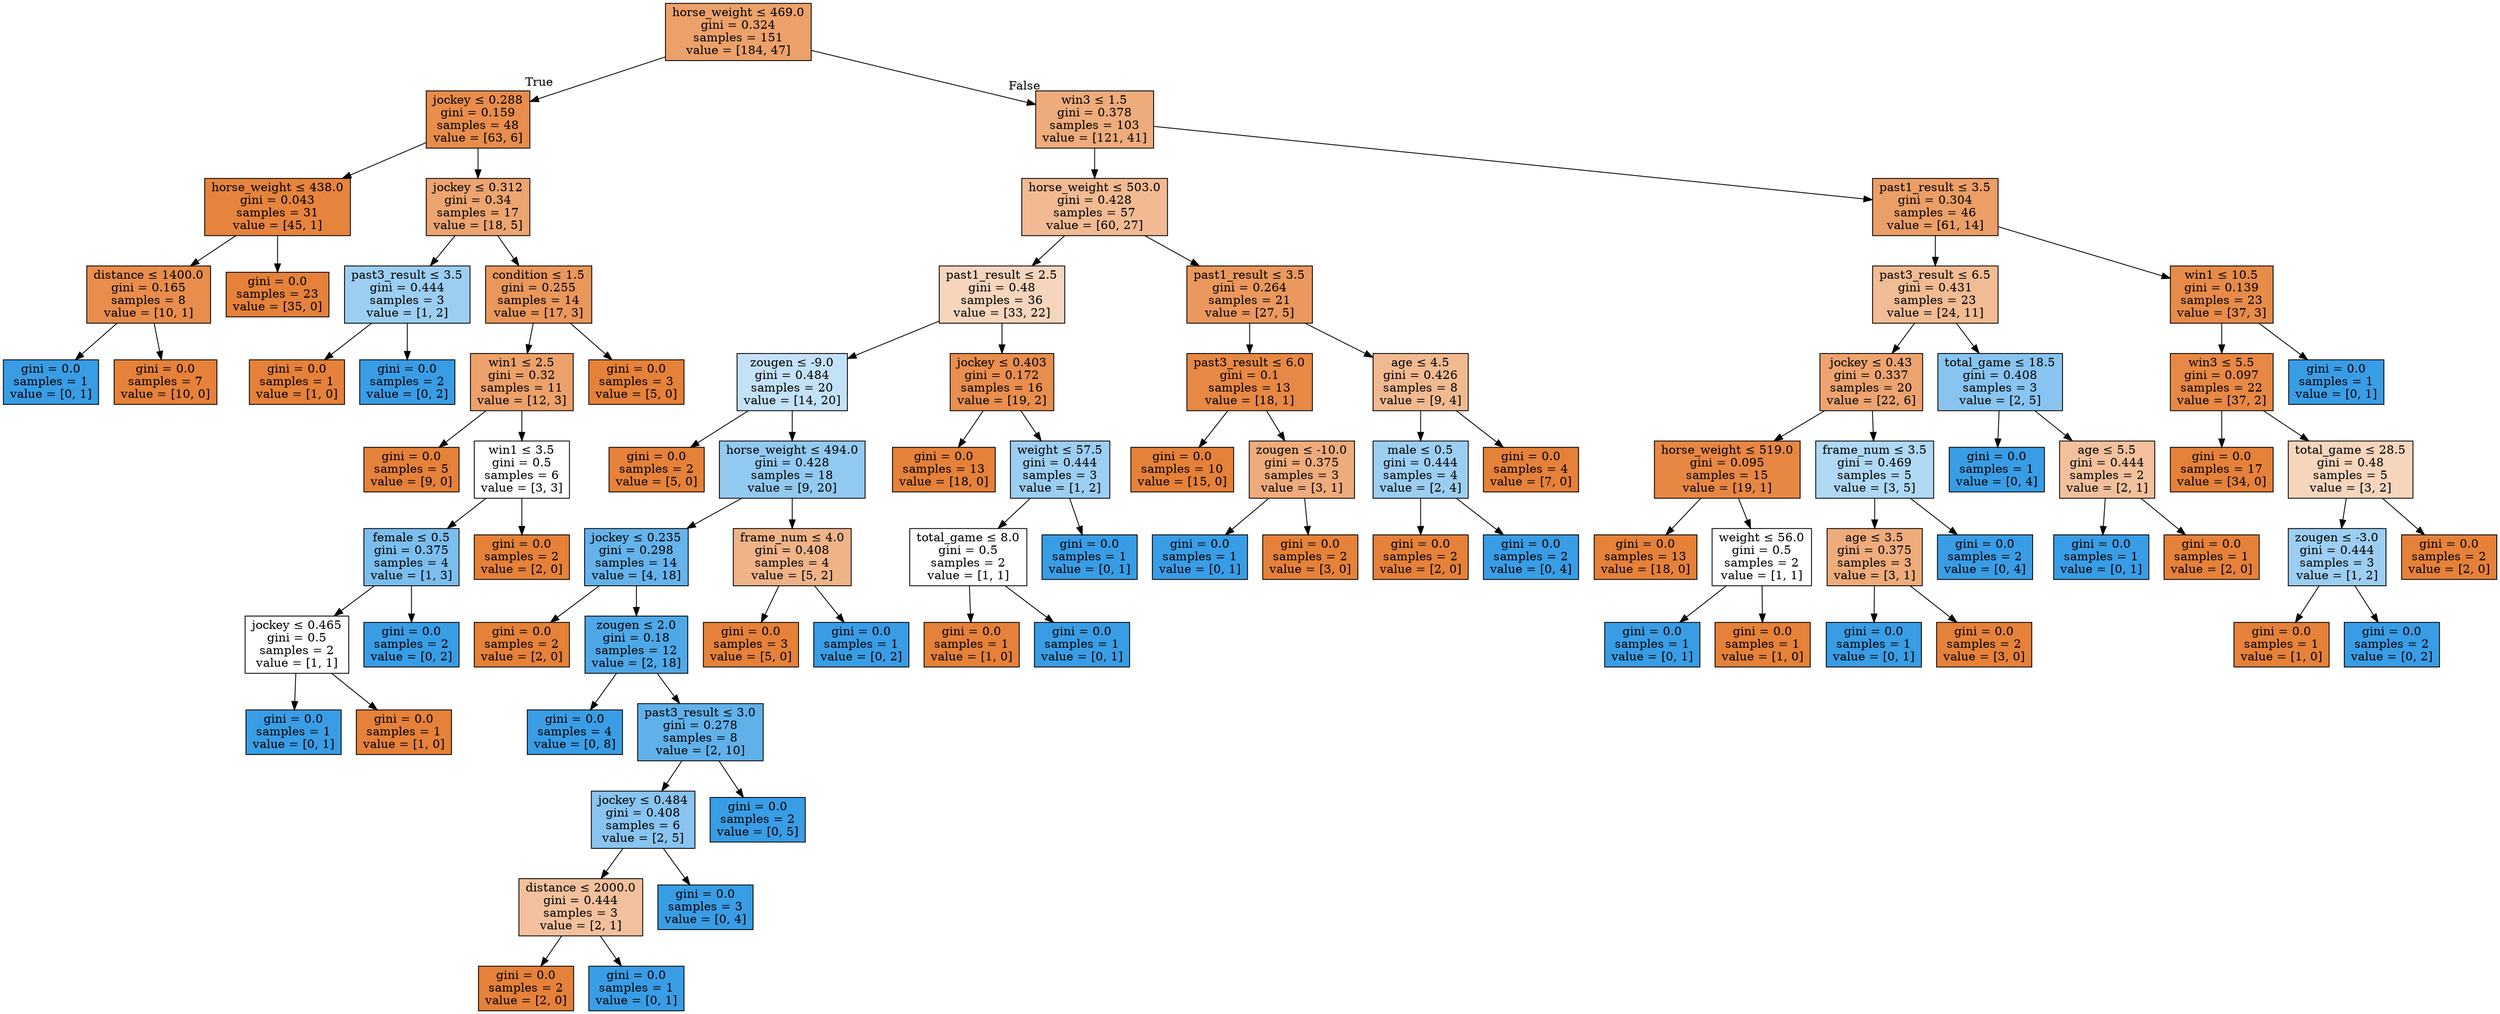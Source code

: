 digraph Tree {
node [shape=box, style="filled", color="black"] ;
0 [label=<horse_weight &le; 469.0<br/>gini = 0.324<br/>samples = 151<br/>value = [184, 47]>, fillcolor="#e58139be"] ;
1 [label=<jockey &le; 0.288<br/>gini = 0.159<br/>samples = 48<br/>value = [63, 6]>, fillcolor="#e58139e7"] ;
0 -> 1 [labeldistance=2.5, labelangle=45, headlabel="True"] ;
2 [label=<horse_weight &le; 438.0<br/>gini = 0.043<br/>samples = 31<br/>value = [45, 1]>, fillcolor="#e58139f9"] ;
1 -> 2 ;
3 [label=<distance &le; 1400.0<br/>gini = 0.165<br/>samples = 8<br/>value = [10, 1]>, fillcolor="#e58139e6"] ;
2 -> 3 ;
4 [label=<gini = 0.0<br/>samples = 1<br/>value = [0, 1]>, fillcolor="#399de5ff"] ;
3 -> 4 ;
5 [label=<gini = 0.0<br/>samples = 7<br/>value = [10, 0]>, fillcolor="#e58139ff"] ;
3 -> 5 ;
6 [label=<gini = 0.0<br/>samples = 23<br/>value = [35, 0]>, fillcolor="#e58139ff"] ;
2 -> 6 ;
7 [label=<jockey &le; 0.312<br/>gini = 0.34<br/>samples = 17<br/>value = [18, 5]>, fillcolor="#e58139b8"] ;
1 -> 7 ;
8 [label=<past3_result &le; 3.5<br/>gini = 0.444<br/>samples = 3<br/>value = [1, 2]>, fillcolor="#399de57f"] ;
7 -> 8 ;
9 [label=<gini = 0.0<br/>samples = 1<br/>value = [1, 0]>, fillcolor="#e58139ff"] ;
8 -> 9 ;
10 [label=<gini = 0.0<br/>samples = 2<br/>value = [0, 2]>, fillcolor="#399de5ff"] ;
8 -> 10 ;
11 [label=<condition &le; 1.5<br/>gini = 0.255<br/>samples = 14<br/>value = [17, 3]>, fillcolor="#e58139d2"] ;
7 -> 11 ;
12 [label=<win1 &le; 2.5<br/>gini = 0.32<br/>samples = 11<br/>value = [12, 3]>, fillcolor="#e58139bf"] ;
11 -> 12 ;
13 [label=<gini = 0.0<br/>samples = 5<br/>value = [9, 0]>, fillcolor="#e58139ff"] ;
12 -> 13 ;
14 [label=<win1 &le; 3.5<br/>gini = 0.5<br/>samples = 6<br/>value = [3, 3]>, fillcolor="#e5813900"] ;
12 -> 14 ;
15 [label=<female &le; 0.5<br/>gini = 0.375<br/>samples = 4<br/>value = [1, 3]>, fillcolor="#399de5aa"] ;
14 -> 15 ;
16 [label=<jockey &le; 0.465<br/>gini = 0.5<br/>samples = 2<br/>value = [1, 1]>, fillcolor="#e5813900"] ;
15 -> 16 ;
17 [label=<gini = 0.0<br/>samples = 1<br/>value = [0, 1]>, fillcolor="#399de5ff"] ;
16 -> 17 ;
18 [label=<gini = 0.0<br/>samples = 1<br/>value = [1, 0]>, fillcolor="#e58139ff"] ;
16 -> 18 ;
19 [label=<gini = 0.0<br/>samples = 2<br/>value = [0, 2]>, fillcolor="#399de5ff"] ;
15 -> 19 ;
20 [label=<gini = 0.0<br/>samples = 2<br/>value = [2, 0]>, fillcolor="#e58139ff"] ;
14 -> 20 ;
21 [label=<gini = 0.0<br/>samples = 3<br/>value = [5, 0]>, fillcolor="#e58139ff"] ;
11 -> 21 ;
22 [label=<win3 &le; 1.5<br/>gini = 0.378<br/>samples = 103<br/>value = [121, 41]>, fillcolor="#e58139a9"] ;
0 -> 22 [labeldistance=2.5, labelangle=-45, headlabel="False"] ;
23 [label=<horse_weight &le; 503.0<br/>gini = 0.428<br/>samples = 57<br/>value = [60, 27]>, fillcolor="#e581398c"] ;
22 -> 23 ;
24 [label=<past1_result &le; 2.5<br/>gini = 0.48<br/>samples = 36<br/>value = [33, 22]>, fillcolor="#e5813955"] ;
23 -> 24 ;
25 [label=<zougen &le; -9.0<br/>gini = 0.484<br/>samples = 20<br/>value = [14, 20]>, fillcolor="#399de54d"] ;
24 -> 25 ;
26 [label=<gini = 0.0<br/>samples = 2<br/>value = [5, 0]>, fillcolor="#e58139ff"] ;
25 -> 26 ;
27 [label=<horse_weight &le; 494.0<br/>gini = 0.428<br/>samples = 18<br/>value = [9, 20]>, fillcolor="#399de58c"] ;
25 -> 27 ;
28 [label=<jockey &le; 0.235<br/>gini = 0.298<br/>samples = 14<br/>value = [4, 18]>, fillcolor="#399de5c6"] ;
27 -> 28 ;
29 [label=<gini = 0.0<br/>samples = 2<br/>value = [2, 0]>, fillcolor="#e58139ff"] ;
28 -> 29 ;
30 [label=<zougen &le; 2.0<br/>gini = 0.18<br/>samples = 12<br/>value = [2, 18]>, fillcolor="#399de5e3"] ;
28 -> 30 ;
31 [label=<gini = 0.0<br/>samples = 4<br/>value = [0, 8]>, fillcolor="#399de5ff"] ;
30 -> 31 ;
32 [label=<past3_result &le; 3.0<br/>gini = 0.278<br/>samples = 8<br/>value = [2, 10]>, fillcolor="#399de5cc"] ;
30 -> 32 ;
33 [label=<jockey &le; 0.484<br/>gini = 0.408<br/>samples = 6<br/>value = [2, 5]>, fillcolor="#399de599"] ;
32 -> 33 ;
34 [label=<distance &le; 2000.0<br/>gini = 0.444<br/>samples = 3<br/>value = [2, 1]>, fillcolor="#e581397f"] ;
33 -> 34 ;
35 [label=<gini = 0.0<br/>samples = 2<br/>value = [2, 0]>, fillcolor="#e58139ff"] ;
34 -> 35 ;
36 [label=<gini = 0.0<br/>samples = 1<br/>value = [0, 1]>, fillcolor="#399de5ff"] ;
34 -> 36 ;
37 [label=<gini = 0.0<br/>samples = 3<br/>value = [0, 4]>, fillcolor="#399de5ff"] ;
33 -> 37 ;
38 [label=<gini = 0.0<br/>samples = 2<br/>value = [0, 5]>, fillcolor="#399de5ff"] ;
32 -> 38 ;
39 [label=<frame_num &le; 4.0<br/>gini = 0.408<br/>samples = 4<br/>value = [5, 2]>, fillcolor="#e5813999"] ;
27 -> 39 ;
40 [label=<gini = 0.0<br/>samples = 3<br/>value = [5, 0]>, fillcolor="#e58139ff"] ;
39 -> 40 ;
41 [label=<gini = 0.0<br/>samples = 1<br/>value = [0, 2]>, fillcolor="#399de5ff"] ;
39 -> 41 ;
42 [label=<jockey &le; 0.403<br/>gini = 0.172<br/>samples = 16<br/>value = [19, 2]>, fillcolor="#e58139e4"] ;
24 -> 42 ;
43 [label=<gini = 0.0<br/>samples = 13<br/>value = [18, 0]>, fillcolor="#e58139ff"] ;
42 -> 43 ;
44 [label=<weight &le; 57.5<br/>gini = 0.444<br/>samples = 3<br/>value = [1, 2]>, fillcolor="#399de57f"] ;
42 -> 44 ;
45 [label=<total_game &le; 8.0<br/>gini = 0.5<br/>samples = 2<br/>value = [1, 1]>, fillcolor="#e5813900"] ;
44 -> 45 ;
46 [label=<gini = 0.0<br/>samples = 1<br/>value = [1, 0]>, fillcolor="#e58139ff"] ;
45 -> 46 ;
47 [label=<gini = 0.0<br/>samples = 1<br/>value = [0, 1]>, fillcolor="#399de5ff"] ;
45 -> 47 ;
48 [label=<gini = 0.0<br/>samples = 1<br/>value = [0, 1]>, fillcolor="#399de5ff"] ;
44 -> 48 ;
49 [label=<past1_result &le; 3.5<br/>gini = 0.264<br/>samples = 21<br/>value = [27, 5]>, fillcolor="#e58139d0"] ;
23 -> 49 ;
50 [label=<past3_result &le; 6.0<br/>gini = 0.1<br/>samples = 13<br/>value = [18, 1]>, fillcolor="#e58139f1"] ;
49 -> 50 ;
51 [label=<gini = 0.0<br/>samples = 10<br/>value = [15, 0]>, fillcolor="#e58139ff"] ;
50 -> 51 ;
52 [label=<zougen &le; -10.0<br/>gini = 0.375<br/>samples = 3<br/>value = [3, 1]>, fillcolor="#e58139aa"] ;
50 -> 52 ;
53 [label=<gini = 0.0<br/>samples = 1<br/>value = [0, 1]>, fillcolor="#399de5ff"] ;
52 -> 53 ;
54 [label=<gini = 0.0<br/>samples = 2<br/>value = [3, 0]>, fillcolor="#e58139ff"] ;
52 -> 54 ;
55 [label=<age &le; 4.5<br/>gini = 0.426<br/>samples = 8<br/>value = [9, 4]>, fillcolor="#e581398e"] ;
49 -> 55 ;
56 [label=<male &le; 0.5<br/>gini = 0.444<br/>samples = 4<br/>value = [2, 4]>, fillcolor="#399de57f"] ;
55 -> 56 ;
57 [label=<gini = 0.0<br/>samples = 2<br/>value = [2, 0]>, fillcolor="#e58139ff"] ;
56 -> 57 ;
58 [label=<gini = 0.0<br/>samples = 2<br/>value = [0, 4]>, fillcolor="#399de5ff"] ;
56 -> 58 ;
59 [label=<gini = 0.0<br/>samples = 4<br/>value = [7, 0]>, fillcolor="#e58139ff"] ;
55 -> 59 ;
60 [label=<past1_result &le; 3.5<br/>gini = 0.304<br/>samples = 46<br/>value = [61, 14]>, fillcolor="#e58139c4"] ;
22 -> 60 ;
61 [label=<past3_result &le; 6.5<br/>gini = 0.431<br/>samples = 23<br/>value = [24, 11]>, fillcolor="#e581398a"] ;
60 -> 61 ;
62 [label=<jockey &le; 0.43<br/>gini = 0.337<br/>samples = 20<br/>value = [22, 6]>, fillcolor="#e58139b9"] ;
61 -> 62 ;
63 [label=<horse_weight &le; 519.0<br/>gini = 0.095<br/>samples = 15<br/>value = [19, 1]>, fillcolor="#e58139f2"] ;
62 -> 63 ;
64 [label=<gini = 0.0<br/>samples = 13<br/>value = [18, 0]>, fillcolor="#e58139ff"] ;
63 -> 64 ;
65 [label=<weight &le; 56.0<br/>gini = 0.5<br/>samples = 2<br/>value = [1, 1]>, fillcolor="#e5813900"] ;
63 -> 65 ;
66 [label=<gini = 0.0<br/>samples = 1<br/>value = [0, 1]>, fillcolor="#399de5ff"] ;
65 -> 66 ;
67 [label=<gini = 0.0<br/>samples = 1<br/>value = [1, 0]>, fillcolor="#e58139ff"] ;
65 -> 67 ;
68 [label=<frame_num &le; 3.5<br/>gini = 0.469<br/>samples = 5<br/>value = [3, 5]>, fillcolor="#399de566"] ;
62 -> 68 ;
69 [label=<age &le; 3.5<br/>gini = 0.375<br/>samples = 3<br/>value = [3, 1]>, fillcolor="#e58139aa"] ;
68 -> 69 ;
70 [label=<gini = 0.0<br/>samples = 1<br/>value = [0, 1]>, fillcolor="#399de5ff"] ;
69 -> 70 ;
71 [label=<gini = 0.0<br/>samples = 2<br/>value = [3, 0]>, fillcolor="#e58139ff"] ;
69 -> 71 ;
72 [label=<gini = 0.0<br/>samples = 2<br/>value = [0, 4]>, fillcolor="#399de5ff"] ;
68 -> 72 ;
73 [label=<total_game &le; 18.5<br/>gini = 0.408<br/>samples = 3<br/>value = [2, 5]>, fillcolor="#399de599"] ;
61 -> 73 ;
74 [label=<gini = 0.0<br/>samples = 1<br/>value = [0, 4]>, fillcolor="#399de5ff"] ;
73 -> 74 ;
75 [label=<age &le; 5.5<br/>gini = 0.444<br/>samples = 2<br/>value = [2, 1]>, fillcolor="#e581397f"] ;
73 -> 75 ;
76 [label=<gini = 0.0<br/>samples = 1<br/>value = [0, 1]>, fillcolor="#399de5ff"] ;
75 -> 76 ;
77 [label=<gini = 0.0<br/>samples = 1<br/>value = [2, 0]>, fillcolor="#e58139ff"] ;
75 -> 77 ;
78 [label=<win1 &le; 10.5<br/>gini = 0.139<br/>samples = 23<br/>value = [37, 3]>, fillcolor="#e58139ea"] ;
60 -> 78 ;
79 [label=<win3 &le; 5.5<br/>gini = 0.097<br/>samples = 22<br/>value = [37, 2]>, fillcolor="#e58139f1"] ;
78 -> 79 ;
80 [label=<gini = 0.0<br/>samples = 17<br/>value = [34, 0]>, fillcolor="#e58139ff"] ;
79 -> 80 ;
81 [label=<total_game &le; 28.5<br/>gini = 0.48<br/>samples = 5<br/>value = [3, 2]>, fillcolor="#e5813955"] ;
79 -> 81 ;
82 [label=<zougen &le; -3.0<br/>gini = 0.444<br/>samples = 3<br/>value = [1, 2]>, fillcolor="#399de57f"] ;
81 -> 82 ;
83 [label=<gini = 0.0<br/>samples = 1<br/>value = [1, 0]>, fillcolor="#e58139ff"] ;
82 -> 83 ;
84 [label=<gini = 0.0<br/>samples = 2<br/>value = [0, 2]>, fillcolor="#399de5ff"] ;
82 -> 84 ;
85 [label=<gini = 0.0<br/>samples = 2<br/>value = [2, 0]>, fillcolor="#e58139ff"] ;
81 -> 85 ;
86 [label=<gini = 0.0<br/>samples = 1<br/>value = [0, 1]>, fillcolor="#399de5ff"] ;
78 -> 86 ;
}